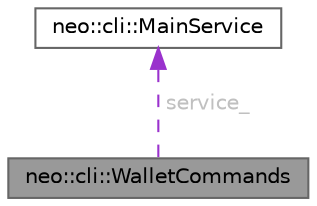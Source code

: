 digraph "neo::cli::WalletCommands"
{
 // LATEX_PDF_SIZE
  bgcolor="transparent";
  edge [fontname=Helvetica,fontsize=10,labelfontname=Helvetica,labelfontsize=10];
  node [fontname=Helvetica,fontsize=10,shape=box,height=0.2,width=0.4];
  Node1 [id="Node000001",label="neo::cli::WalletCommands",height=0.2,width=0.4,color="gray40", fillcolor="grey60", style="filled", fontcolor="black",tooltip="Wallet commands for the CLI."];
  Node2 -> Node1 [id="edge2_Node000001_Node000002",dir="back",color="darkorchid3",style="dashed",tooltip=" ",label=<<TABLE CELLBORDER="0" BORDER="0"><TR><TD VALIGN="top" ALIGN="LEFT" CELLPADDING="1" CELLSPACING="0">service_</TD></TR>
</TABLE>> ,fontcolor="grey" ];
  Node2 [id="Node000002",label="neo::cli::MainService",height=0.2,width=0.4,color="gray40", fillcolor="white", style="filled",URL="$classneo_1_1cli_1_1_main_service.html",tooltip="Main service for the CLI."];
}
